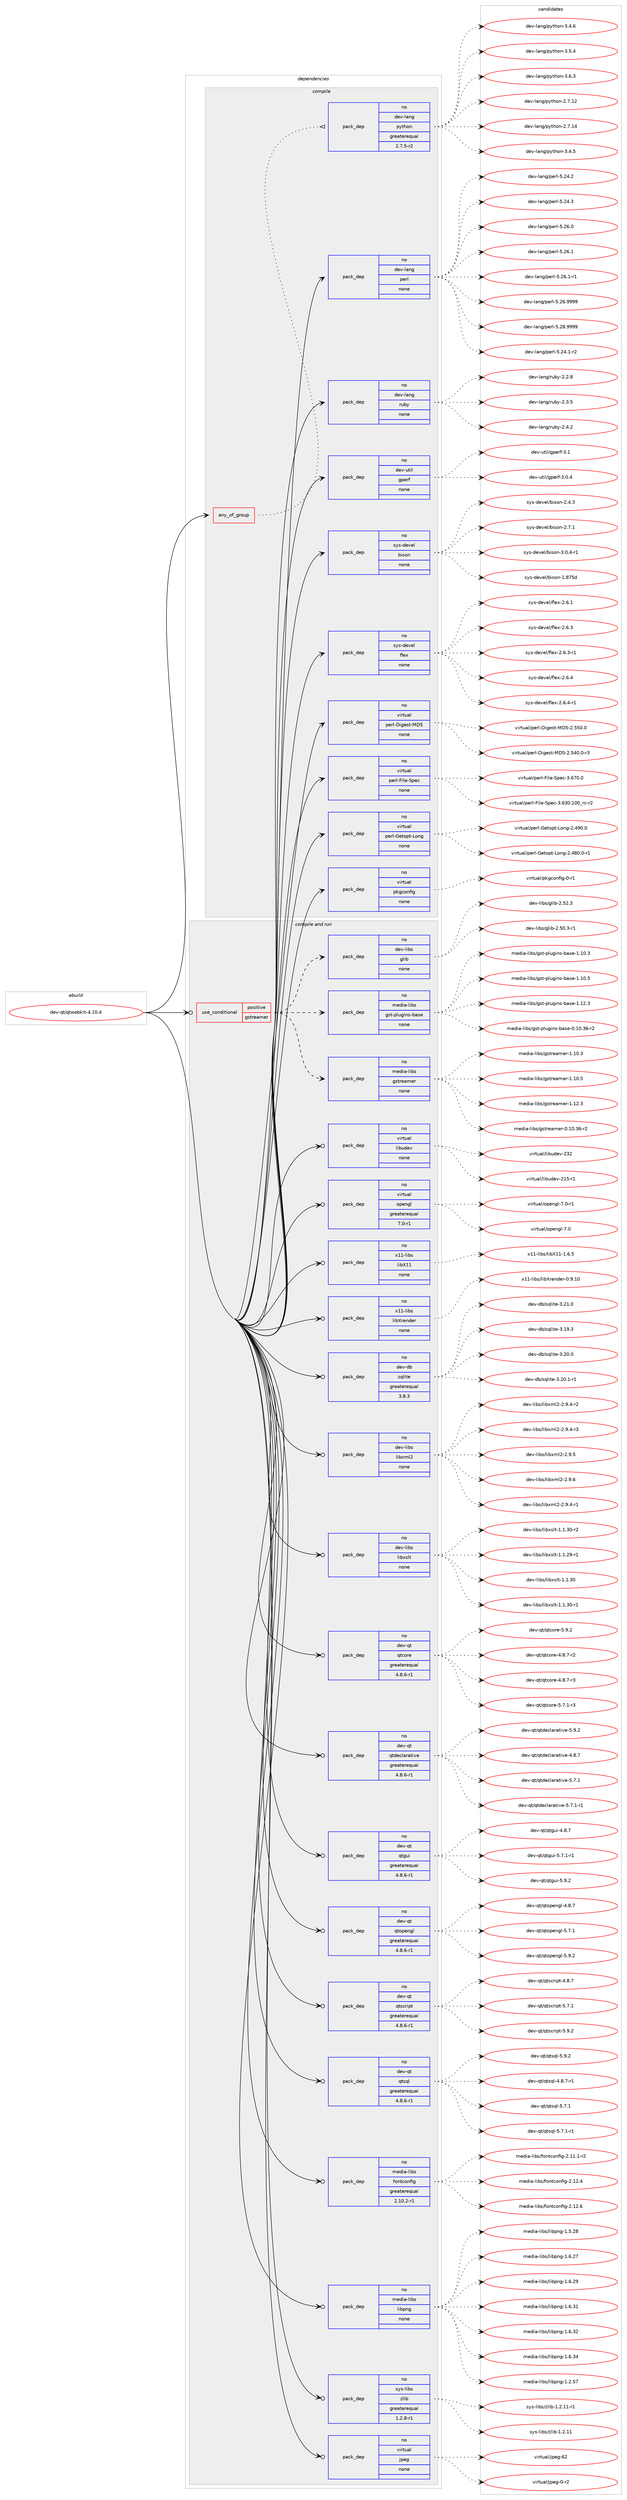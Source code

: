 digraph prolog {

# *************
# Graph options
# *************

newrank=true;
concentrate=true;
compound=true;
graph [rankdir=LR,fontname=Helvetica,fontsize=10,ranksep=1.5];#, ranksep=2.5, nodesep=0.2];
edge  [arrowhead=vee];
node  [fontname=Helvetica,fontsize=10];

# **********
# The ebuild
# **********

subgraph cluster_leftcol {
color=gray;
rank=same;
label=<<i>ebuild</i>>;
id [label="dev-qt/qtwebkit-4.10.4", color=red, width=4, href="../dev-qt/qtwebkit-4.10.4.svg"];
}

# ****************
# The dependencies
# ****************

subgraph cluster_midcol {
color=gray;
label=<<i>dependencies</i>>;
subgraph cluster_compile {
fillcolor="#eeeeee";
style=filled;
label=<<i>compile</i>>;
subgraph any3930 {
dependency196995 [label=<<TABLE BORDER="0" CELLBORDER="1" CELLSPACING="0" CELLPADDING="4"><TR><TD CELLPADDING="10">any_of_group</TD></TR></TABLE>>, shape=none, color=red];subgraph pack148371 {
dependency196996 [label=<<TABLE BORDER="0" CELLBORDER="1" CELLSPACING="0" CELLPADDING="4" WIDTH="220"><TR><TD ROWSPAN="6" CELLPADDING="30">pack_dep</TD></TR><TR><TD WIDTH="110">no</TD></TR><TR><TD>dev-lang</TD></TR><TR><TD>python</TD></TR><TR><TD>greaterequal</TD></TR><TR><TD>2.7.5-r2</TD></TR></TABLE>>, shape=none, color=blue];
}
dependency196995:e -> dependency196996:w [weight=20,style="dotted",arrowhead="oinv"];
}
id:e -> dependency196995:w [weight=20,style="solid",arrowhead="vee"];
subgraph pack148372 {
dependency196997 [label=<<TABLE BORDER="0" CELLBORDER="1" CELLSPACING="0" CELLPADDING="4" WIDTH="220"><TR><TD ROWSPAN="6" CELLPADDING="30">pack_dep</TD></TR><TR><TD WIDTH="110">no</TD></TR><TR><TD>dev-lang</TD></TR><TR><TD>perl</TD></TR><TR><TD>none</TD></TR><TR><TD></TD></TR></TABLE>>, shape=none, color=blue];
}
id:e -> dependency196997:w [weight=20,style="solid",arrowhead="vee"];
subgraph pack148373 {
dependency196998 [label=<<TABLE BORDER="0" CELLBORDER="1" CELLSPACING="0" CELLPADDING="4" WIDTH="220"><TR><TD ROWSPAN="6" CELLPADDING="30">pack_dep</TD></TR><TR><TD WIDTH="110">no</TD></TR><TR><TD>dev-lang</TD></TR><TR><TD>ruby</TD></TR><TR><TD>none</TD></TR><TR><TD></TD></TR></TABLE>>, shape=none, color=blue];
}
id:e -> dependency196998:w [weight=20,style="solid",arrowhead="vee"];
subgraph pack148374 {
dependency196999 [label=<<TABLE BORDER="0" CELLBORDER="1" CELLSPACING="0" CELLPADDING="4" WIDTH="220"><TR><TD ROWSPAN="6" CELLPADDING="30">pack_dep</TD></TR><TR><TD WIDTH="110">no</TD></TR><TR><TD>dev-util</TD></TR><TR><TD>gperf</TD></TR><TR><TD>none</TD></TR><TR><TD></TD></TR></TABLE>>, shape=none, color=blue];
}
id:e -> dependency196999:w [weight=20,style="solid",arrowhead="vee"];
subgraph pack148375 {
dependency197000 [label=<<TABLE BORDER="0" CELLBORDER="1" CELLSPACING="0" CELLPADDING="4" WIDTH="220"><TR><TD ROWSPAN="6" CELLPADDING="30">pack_dep</TD></TR><TR><TD WIDTH="110">no</TD></TR><TR><TD>sys-devel</TD></TR><TR><TD>bison</TD></TR><TR><TD>none</TD></TR><TR><TD></TD></TR></TABLE>>, shape=none, color=blue];
}
id:e -> dependency197000:w [weight=20,style="solid",arrowhead="vee"];
subgraph pack148376 {
dependency197001 [label=<<TABLE BORDER="0" CELLBORDER="1" CELLSPACING="0" CELLPADDING="4" WIDTH="220"><TR><TD ROWSPAN="6" CELLPADDING="30">pack_dep</TD></TR><TR><TD WIDTH="110">no</TD></TR><TR><TD>sys-devel</TD></TR><TR><TD>flex</TD></TR><TR><TD>none</TD></TR><TR><TD></TD></TR></TABLE>>, shape=none, color=blue];
}
id:e -> dependency197001:w [weight=20,style="solid",arrowhead="vee"];
subgraph pack148377 {
dependency197002 [label=<<TABLE BORDER="0" CELLBORDER="1" CELLSPACING="0" CELLPADDING="4" WIDTH="220"><TR><TD ROWSPAN="6" CELLPADDING="30">pack_dep</TD></TR><TR><TD WIDTH="110">no</TD></TR><TR><TD>virtual</TD></TR><TR><TD>perl-Digest-MD5</TD></TR><TR><TD>none</TD></TR><TR><TD></TD></TR></TABLE>>, shape=none, color=blue];
}
id:e -> dependency197002:w [weight=20,style="solid",arrowhead="vee"];
subgraph pack148378 {
dependency197003 [label=<<TABLE BORDER="0" CELLBORDER="1" CELLSPACING="0" CELLPADDING="4" WIDTH="220"><TR><TD ROWSPAN="6" CELLPADDING="30">pack_dep</TD></TR><TR><TD WIDTH="110">no</TD></TR><TR><TD>virtual</TD></TR><TR><TD>perl-File-Spec</TD></TR><TR><TD>none</TD></TR><TR><TD></TD></TR></TABLE>>, shape=none, color=blue];
}
id:e -> dependency197003:w [weight=20,style="solid",arrowhead="vee"];
subgraph pack148379 {
dependency197004 [label=<<TABLE BORDER="0" CELLBORDER="1" CELLSPACING="0" CELLPADDING="4" WIDTH="220"><TR><TD ROWSPAN="6" CELLPADDING="30">pack_dep</TD></TR><TR><TD WIDTH="110">no</TD></TR><TR><TD>virtual</TD></TR><TR><TD>perl-Getopt-Long</TD></TR><TR><TD>none</TD></TR><TR><TD></TD></TR></TABLE>>, shape=none, color=blue];
}
id:e -> dependency197004:w [weight=20,style="solid",arrowhead="vee"];
subgraph pack148380 {
dependency197005 [label=<<TABLE BORDER="0" CELLBORDER="1" CELLSPACING="0" CELLPADDING="4" WIDTH="220"><TR><TD ROWSPAN="6" CELLPADDING="30">pack_dep</TD></TR><TR><TD WIDTH="110">no</TD></TR><TR><TD>virtual</TD></TR><TR><TD>pkgconfig</TD></TR><TR><TD>none</TD></TR><TR><TD></TD></TR></TABLE>>, shape=none, color=blue];
}
id:e -> dependency197005:w [weight=20,style="solid",arrowhead="vee"];
}
subgraph cluster_compileandrun {
fillcolor="#eeeeee";
style=filled;
label=<<i>compile and run</i>>;
subgraph cond44648 {
dependency197006 [label=<<TABLE BORDER="0" CELLBORDER="1" CELLSPACING="0" CELLPADDING="4"><TR><TD ROWSPAN="3" CELLPADDING="10">use_conditional</TD></TR><TR><TD>positive</TD></TR><TR><TD>gstreamer</TD></TR></TABLE>>, shape=none, color=red];
subgraph pack148381 {
dependency197007 [label=<<TABLE BORDER="0" CELLBORDER="1" CELLSPACING="0" CELLPADDING="4" WIDTH="220"><TR><TD ROWSPAN="6" CELLPADDING="30">pack_dep</TD></TR><TR><TD WIDTH="110">no</TD></TR><TR><TD>dev-libs</TD></TR><TR><TD>glib</TD></TR><TR><TD>none</TD></TR><TR><TD></TD></TR></TABLE>>, shape=none, color=blue];
}
dependency197006:e -> dependency197007:w [weight=20,style="dashed",arrowhead="vee"];
subgraph pack148382 {
dependency197008 [label=<<TABLE BORDER="0" CELLBORDER="1" CELLSPACING="0" CELLPADDING="4" WIDTH="220"><TR><TD ROWSPAN="6" CELLPADDING="30">pack_dep</TD></TR><TR><TD WIDTH="110">no</TD></TR><TR><TD>media-libs</TD></TR><TR><TD>gstreamer</TD></TR><TR><TD>none</TD></TR><TR><TD></TD></TR></TABLE>>, shape=none, color=blue];
}
dependency197006:e -> dependency197008:w [weight=20,style="dashed",arrowhead="vee"];
subgraph pack148383 {
dependency197009 [label=<<TABLE BORDER="0" CELLBORDER="1" CELLSPACING="0" CELLPADDING="4" WIDTH="220"><TR><TD ROWSPAN="6" CELLPADDING="30">pack_dep</TD></TR><TR><TD WIDTH="110">no</TD></TR><TR><TD>media-libs</TD></TR><TR><TD>gst-plugins-base</TD></TR><TR><TD>none</TD></TR><TR><TD></TD></TR></TABLE>>, shape=none, color=blue];
}
dependency197006:e -> dependency197009:w [weight=20,style="dashed",arrowhead="vee"];
}
id:e -> dependency197006:w [weight=20,style="solid",arrowhead="odotvee"];
subgraph pack148384 {
dependency197010 [label=<<TABLE BORDER="0" CELLBORDER="1" CELLSPACING="0" CELLPADDING="4" WIDTH="220"><TR><TD ROWSPAN="6" CELLPADDING="30">pack_dep</TD></TR><TR><TD WIDTH="110">no</TD></TR><TR><TD>dev-db</TD></TR><TR><TD>sqlite</TD></TR><TR><TD>greaterequal</TD></TR><TR><TD>3.8.3</TD></TR></TABLE>>, shape=none, color=blue];
}
id:e -> dependency197010:w [weight=20,style="solid",arrowhead="odotvee"];
subgraph pack148385 {
dependency197011 [label=<<TABLE BORDER="0" CELLBORDER="1" CELLSPACING="0" CELLPADDING="4" WIDTH="220"><TR><TD ROWSPAN="6" CELLPADDING="30">pack_dep</TD></TR><TR><TD WIDTH="110">no</TD></TR><TR><TD>dev-libs</TD></TR><TR><TD>libxml2</TD></TR><TR><TD>none</TD></TR><TR><TD></TD></TR></TABLE>>, shape=none, color=blue];
}
id:e -> dependency197011:w [weight=20,style="solid",arrowhead="odotvee"];
subgraph pack148386 {
dependency197012 [label=<<TABLE BORDER="0" CELLBORDER="1" CELLSPACING="0" CELLPADDING="4" WIDTH="220"><TR><TD ROWSPAN="6" CELLPADDING="30">pack_dep</TD></TR><TR><TD WIDTH="110">no</TD></TR><TR><TD>dev-libs</TD></TR><TR><TD>libxslt</TD></TR><TR><TD>none</TD></TR><TR><TD></TD></TR></TABLE>>, shape=none, color=blue];
}
id:e -> dependency197012:w [weight=20,style="solid",arrowhead="odotvee"];
subgraph pack148387 {
dependency197013 [label=<<TABLE BORDER="0" CELLBORDER="1" CELLSPACING="0" CELLPADDING="4" WIDTH="220"><TR><TD ROWSPAN="6" CELLPADDING="30">pack_dep</TD></TR><TR><TD WIDTH="110">no</TD></TR><TR><TD>dev-qt</TD></TR><TR><TD>qtcore</TD></TR><TR><TD>greaterequal</TD></TR><TR><TD>4.8.6-r1</TD></TR></TABLE>>, shape=none, color=blue];
}
id:e -> dependency197013:w [weight=20,style="solid",arrowhead="odotvee"];
subgraph pack148388 {
dependency197014 [label=<<TABLE BORDER="0" CELLBORDER="1" CELLSPACING="0" CELLPADDING="4" WIDTH="220"><TR><TD ROWSPAN="6" CELLPADDING="30">pack_dep</TD></TR><TR><TD WIDTH="110">no</TD></TR><TR><TD>dev-qt</TD></TR><TR><TD>qtdeclarative</TD></TR><TR><TD>greaterequal</TD></TR><TR><TD>4.8.6-r1</TD></TR></TABLE>>, shape=none, color=blue];
}
id:e -> dependency197014:w [weight=20,style="solid",arrowhead="odotvee"];
subgraph pack148389 {
dependency197015 [label=<<TABLE BORDER="0" CELLBORDER="1" CELLSPACING="0" CELLPADDING="4" WIDTH="220"><TR><TD ROWSPAN="6" CELLPADDING="30">pack_dep</TD></TR><TR><TD WIDTH="110">no</TD></TR><TR><TD>dev-qt</TD></TR><TR><TD>qtgui</TD></TR><TR><TD>greaterequal</TD></TR><TR><TD>4.8.6-r1</TD></TR></TABLE>>, shape=none, color=blue];
}
id:e -> dependency197015:w [weight=20,style="solid",arrowhead="odotvee"];
subgraph pack148390 {
dependency197016 [label=<<TABLE BORDER="0" CELLBORDER="1" CELLSPACING="0" CELLPADDING="4" WIDTH="220"><TR><TD ROWSPAN="6" CELLPADDING="30">pack_dep</TD></TR><TR><TD WIDTH="110">no</TD></TR><TR><TD>dev-qt</TD></TR><TR><TD>qtopengl</TD></TR><TR><TD>greaterequal</TD></TR><TR><TD>4.8.6-r1</TD></TR></TABLE>>, shape=none, color=blue];
}
id:e -> dependency197016:w [weight=20,style="solid",arrowhead="odotvee"];
subgraph pack148391 {
dependency197017 [label=<<TABLE BORDER="0" CELLBORDER="1" CELLSPACING="0" CELLPADDING="4" WIDTH="220"><TR><TD ROWSPAN="6" CELLPADDING="30">pack_dep</TD></TR><TR><TD WIDTH="110">no</TD></TR><TR><TD>dev-qt</TD></TR><TR><TD>qtscript</TD></TR><TR><TD>greaterequal</TD></TR><TR><TD>4.8.6-r1</TD></TR></TABLE>>, shape=none, color=blue];
}
id:e -> dependency197017:w [weight=20,style="solid",arrowhead="odotvee"];
subgraph pack148392 {
dependency197018 [label=<<TABLE BORDER="0" CELLBORDER="1" CELLSPACING="0" CELLPADDING="4" WIDTH="220"><TR><TD ROWSPAN="6" CELLPADDING="30">pack_dep</TD></TR><TR><TD WIDTH="110">no</TD></TR><TR><TD>dev-qt</TD></TR><TR><TD>qtsql</TD></TR><TR><TD>greaterequal</TD></TR><TR><TD>4.8.6-r1</TD></TR></TABLE>>, shape=none, color=blue];
}
id:e -> dependency197018:w [weight=20,style="solid",arrowhead="odotvee"];
subgraph pack148393 {
dependency197019 [label=<<TABLE BORDER="0" CELLBORDER="1" CELLSPACING="0" CELLPADDING="4" WIDTH="220"><TR><TD ROWSPAN="6" CELLPADDING="30">pack_dep</TD></TR><TR><TD WIDTH="110">no</TD></TR><TR><TD>media-libs</TD></TR><TR><TD>fontconfig</TD></TR><TR><TD>greaterequal</TD></TR><TR><TD>2.10.2-r1</TD></TR></TABLE>>, shape=none, color=blue];
}
id:e -> dependency197019:w [weight=20,style="solid",arrowhead="odotvee"];
subgraph pack148394 {
dependency197020 [label=<<TABLE BORDER="0" CELLBORDER="1" CELLSPACING="0" CELLPADDING="4" WIDTH="220"><TR><TD ROWSPAN="6" CELLPADDING="30">pack_dep</TD></TR><TR><TD WIDTH="110">no</TD></TR><TR><TD>media-libs</TD></TR><TR><TD>libpng</TD></TR><TR><TD>none</TD></TR><TR><TD></TD></TR></TABLE>>, shape=none, color=blue];
}
id:e -> dependency197020:w [weight=20,style="solid",arrowhead="odotvee"];
subgraph pack148395 {
dependency197021 [label=<<TABLE BORDER="0" CELLBORDER="1" CELLSPACING="0" CELLPADDING="4" WIDTH="220"><TR><TD ROWSPAN="6" CELLPADDING="30">pack_dep</TD></TR><TR><TD WIDTH="110">no</TD></TR><TR><TD>sys-libs</TD></TR><TR><TD>zlib</TD></TR><TR><TD>greaterequal</TD></TR><TR><TD>1.2.8-r1</TD></TR></TABLE>>, shape=none, color=blue];
}
id:e -> dependency197021:w [weight=20,style="solid",arrowhead="odotvee"];
subgraph pack148396 {
dependency197022 [label=<<TABLE BORDER="0" CELLBORDER="1" CELLSPACING="0" CELLPADDING="4" WIDTH="220"><TR><TD ROWSPAN="6" CELLPADDING="30">pack_dep</TD></TR><TR><TD WIDTH="110">no</TD></TR><TR><TD>virtual</TD></TR><TR><TD>jpeg</TD></TR><TR><TD>none</TD></TR><TR><TD></TD></TR></TABLE>>, shape=none, color=blue];
}
id:e -> dependency197022:w [weight=20,style="solid",arrowhead="odotvee"];
subgraph pack148397 {
dependency197023 [label=<<TABLE BORDER="0" CELLBORDER="1" CELLSPACING="0" CELLPADDING="4" WIDTH="220"><TR><TD ROWSPAN="6" CELLPADDING="30">pack_dep</TD></TR><TR><TD WIDTH="110">no</TD></TR><TR><TD>virtual</TD></TR><TR><TD>libudev</TD></TR><TR><TD>none</TD></TR><TR><TD></TD></TR></TABLE>>, shape=none, color=blue];
}
id:e -> dependency197023:w [weight=20,style="solid",arrowhead="odotvee"];
subgraph pack148398 {
dependency197024 [label=<<TABLE BORDER="0" CELLBORDER="1" CELLSPACING="0" CELLPADDING="4" WIDTH="220"><TR><TD ROWSPAN="6" CELLPADDING="30">pack_dep</TD></TR><TR><TD WIDTH="110">no</TD></TR><TR><TD>virtual</TD></TR><TR><TD>opengl</TD></TR><TR><TD>greaterequal</TD></TR><TR><TD>7.0-r1</TD></TR></TABLE>>, shape=none, color=blue];
}
id:e -> dependency197024:w [weight=20,style="solid",arrowhead="odotvee"];
subgraph pack148399 {
dependency197025 [label=<<TABLE BORDER="0" CELLBORDER="1" CELLSPACING="0" CELLPADDING="4" WIDTH="220"><TR><TD ROWSPAN="6" CELLPADDING="30">pack_dep</TD></TR><TR><TD WIDTH="110">no</TD></TR><TR><TD>x11-libs</TD></TR><TR><TD>libX11</TD></TR><TR><TD>none</TD></TR><TR><TD></TD></TR></TABLE>>, shape=none, color=blue];
}
id:e -> dependency197025:w [weight=20,style="solid",arrowhead="odotvee"];
subgraph pack148400 {
dependency197026 [label=<<TABLE BORDER="0" CELLBORDER="1" CELLSPACING="0" CELLPADDING="4" WIDTH="220"><TR><TD ROWSPAN="6" CELLPADDING="30">pack_dep</TD></TR><TR><TD WIDTH="110">no</TD></TR><TR><TD>x11-libs</TD></TR><TR><TD>libXrender</TD></TR><TR><TD>none</TD></TR><TR><TD></TD></TR></TABLE>>, shape=none, color=blue];
}
id:e -> dependency197026:w [weight=20,style="solid",arrowhead="odotvee"];
}
subgraph cluster_run {
fillcolor="#eeeeee";
style=filled;
label=<<i>run</i>>;
}
}

# **************
# The candidates
# **************

subgraph cluster_choices {
rank=same;
color=gray;
label=<<i>candidates</i>>;

subgraph choice148371 {
color=black;
nodesep=1;
choice10010111845108971101034711212111610411111045504655464950 [label="dev-lang/python-2.7.12", color=red, width=4,href="../dev-lang/python-2.7.12.svg"];
choice10010111845108971101034711212111610411111045504655464952 [label="dev-lang/python-2.7.14", color=red, width=4,href="../dev-lang/python-2.7.14.svg"];
choice100101118451089711010347112121116104111110455146524653 [label="dev-lang/python-3.4.5", color=red, width=4,href="../dev-lang/python-3.4.5.svg"];
choice100101118451089711010347112121116104111110455146524654 [label="dev-lang/python-3.4.6", color=red, width=4,href="../dev-lang/python-3.4.6.svg"];
choice100101118451089711010347112121116104111110455146534652 [label="dev-lang/python-3.5.4", color=red, width=4,href="../dev-lang/python-3.5.4.svg"];
choice100101118451089711010347112121116104111110455146544651 [label="dev-lang/python-3.6.3", color=red, width=4,href="../dev-lang/python-3.6.3.svg"];
dependency196996:e -> choice10010111845108971101034711212111610411111045504655464950:w [style=dotted,weight="100"];
dependency196996:e -> choice10010111845108971101034711212111610411111045504655464952:w [style=dotted,weight="100"];
dependency196996:e -> choice100101118451089711010347112121116104111110455146524653:w [style=dotted,weight="100"];
dependency196996:e -> choice100101118451089711010347112121116104111110455146524654:w [style=dotted,weight="100"];
dependency196996:e -> choice100101118451089711010347112121116104111110455146534652:w [style=dotted,weight="100"];
dependency196996:e -> choice100101118451089711010347112121116104111110455146544651:w [style=dotted,weight="100"];
}
subgraph choice148372 {
color=black;
nodesep=1;
choice100101118451089711010347112101114108455346505246494511450 [label="dev-lang/perl-5.24.1-r2", color=red, width=4,href="../dev-lang/perl-5.24.1-r2.svg"];
choice10010111845108971101034711210111410845534650524650 [label="dev-lang/perl-5.24.2", color=red, width=4,href="../dev-lang/perl-5.24.2.svg"];
choice10010111845108971101034711210111410845534650524651 [label="dev-lang/perl-5.24.3", color=red, width=4,href="../dev-lang/perl-5.24.3.svg"];
choice10010111845108971101034711210111410845534650544648 [label="dev-lang/perl-5.26.0", color=red, width=4,href="../dev-lang/perl-5.26.0.svg"];
choice10010111845108971101034711210111410845534650544649 [label="dev-lang/perl-5.26.1", color=red, width=4,href="../dev-lang/perl-5.26.1.svg"];
choice100101118451089711010347112101114108455346505446494511449 [label="dev-lang/perl-5.26.1-r1", color=red, width=4,href="../dev-lang/perl-5.26.1-r1.svg"];
choice10010111845108971101034711210111410845534650544657575757 [label="dev-lang/perl-5.26.9999", color=red, width=4,href="../dev-lang/perl-5.26.9999.svg"];
choice10010111845108971101034711210111410845534650564657575757 [label="dev-lang/perl-5.28.9999", color=red, width=4,href="../dev-lang/perl-5.28.9999.svg"];
dependency196997:e -> choice100101118451089711010347112101114108455346505246494511450:w [style=dotted,weight="100"];
dependency196997:e -> choice10010111845108971101034711210111410845534650524650:w [style=dotted,weight="100"];
dependency196997:e -> choice10010111845108971101034711210111410845534650524651:w [style=dotted,weight="100"];
dependency196997:e -> choice10010111845108971101034711210111410845534650544648:w [style=dotted,weight="100"];
dependency196997:e -> choice10010111845108971101034711210111410845534650544649:w [style=dotted,weight="100"];
dependency196997:e -> choice100101118451089711010347112101114108455346505446494511449:w [style=dotted,weight="100"];
dependency196997:e -> choice10010111845108971101034711210111410845534650544657575757:w [style=dotted,weight="100"];
dependency196997:e -> choice10010111845108971101034711210111410845534650564657575757:w [style=dotted,weight="100"];
}
subgraph choice148373 {
color=black;
nodesep=1;
choice10010111845108971101034711411798121455046504656 [label="dev-lang/ruby-2.2.8", color=red, width=4,href="../dev-lang/ruby-2.2.8.svg"];
choice10010111845108971101034711411798121455046514653 [label="dev-lang/ruby-2.3.5", color=red, width=4,href="../dev-lang/ruby-2.3.5.svg"];
choice10010111845108971101034711411798121455046524650 [label="dev-lang/ruby-2.4.2", color=red, width=4,href="../dev-lang/ruby-2.4.2.svg"];
dependency196998:e -> choice10010111845108971101034711411798121455046504656:w [style=dotted,weight="100"];
dependency196998:e -> choice10010111845108971101034711411798121455046514653:w [style=dotted,weight="100"];
dependency196998:e -> choice10010111845108971101034711411798121455046524650:w [style=dotted,weight="100"];
}
subgraph choice148374 {
color=black;
nodesep=1;
choice1001011184511711610510847103112101114102455146484652 [label="dev-util/gperf-3.0.4", color=red, width=4,href="../dev-util/gperf-3.0.4.svg"];
choice100101118451171161051084710311210111410245514649 [label="dev-util/gperf-3.1", color=red, width=4,href="../dev-util/gperf-3.1.svg"];
dependency196999:e -> choice1001011184511711610510847103112101114102455146484652:w [style=dotted,weight="100"];
dependency196999:e -> choice100101118451171161051084710311210111410245514649:w [style=dotted,weight="100"];
}
subgraph choice148375 {
color=black;
nodesep=1;
choice115121115451001011181011084798105115111110454946565553100 [label="sys-devel/bison-1.875d", color=red, width=4,href="../sys-devel/bison-1.875d.svg"];
choice115121115451001011181011084798105115111110455046524651 [label="sys-devel/bison-2.4.3", color=red, width=4,href="../sys-devel/bison-2.4.3.svg"];
choice115121115451001011181011084798105115111110455046554649 [label="sys-devel/bison-2.7.1", color=red, width=4,href="../sys-devel/bison-2.7.1.svg"];
choice1151211154510010111810110847981051151111104551464846524511449 [label="sys-devel/bison-3.0.4-r1", color=red, width=4,href="../sys-devel/bison-3.0.4-r1.svg"];
dependency197000:e -> choice115121115451001011181011084798105115111110454946565553100:w [style=dotted,weight="100"];
dependency197000:e -> choice115121115451001011181011084798105115111110455046524651:w [style=dotted,weight="100"];
dependency197000:e -> choice115121115451001011181011084798105115111110455046554649:w [style=dotted,weight="100"];
dependency197000:e -> choice1151211154510010111810110847981051151111104551464846524511449:w [style=dotted,weight="100"];
}
subgraph choice148376 {
color=black;
nodesep=1;
choice1151211154510010111810110847102108101120455046544649 [label="sys-devel/flex-2.6.1", color=red, width=4,href="../sys-devel/flex-2.6.1.svg"];
choice1151211154510010111810110847102108101120455046544651 [label="sys-devel/flex-2.6.3", color=red, width=4,href="../sys-devel/flex-2.6.3.svg"];
choice11512111545100101118101108471021081011204550465446514511449 [label="sys-devel/flex-2.6.3-r1", color=red, width=4,href="../sys-devel/flex-2.6.3-r1.svg"];
choice1151211154510010111810110847102108101120455046544652 [label="sys-devel/flex-2.6.4", color=red, width=4,href="../sys-devel/flex-2.6.4.svg"];
choice11512111545100101118101108471021081011204550465446524511449 [label="sys-devel/flex-2.6.4-r1", color=red, width=4,href="../sys-devel/flex-2.6.4-r1.svg"];
dependency197001:e -> choice1151211154510010111810110847102108101120455046544649:w [style=dotted,weight="100"];
dependency197001:e -> choice1151211154510010111810110847102108101120455046544651:w [style=dotted,weight="100"];
dependency197001:e -> choice11512111545100101118101108471021081011204550465446514511449:w [style=dotted,weight="100"];
dependency197001:e -> choice1151211154510010111810110847102108101120455046544652:w [style=dotted,weight="100"];
dependency197001:e -> choice11512111545100101118101108471021081011204550465446524511449:w [style=dotted,weight="100"];
}
subgraph choice148377 {
color=black;
nodesep=1;
choice118105114116117971084711210111410845681051031011151164577685345504653524846484511451 [label="virtual/perl-Digest-MD5-2.540.0-r3", color=red, width=4,href="../virtual/perl-Digest-MD5-2.540.0-r3.svg"];
choice11810511411611797108471121011141084568105103101115116457768534550465353484648 [label="virtual/perl-Digest-MD5-2.550.0", color=red, width=4,href="../virtual/perl-Digest-MD5-2.550.0.svg"];
dependency197002:e -> choice118105114116117971084711210111410845681051031011151164577685345504653524846484511451:w [style=dotted,weight="100"];
dependency197002:e -> choice11810511411611797108471121011141084568105103101115116457768534550465353484648:w [style=dotted,weight="100"];
}
subgraph choice148378 {
color=black;
nodesep=1;
choice118105114116117971084711210111410845701051081014583112101994551465451484649484895114994511450 [label="virtual/perl-File-Spec-3.630.100_rc-r2", color=red, width=4,href="../virtual/perl-File-Spec-3.630.100_rc-r2.svg"];
choice118105114116117971084711210111410845701051081014583112101994551465455484648 [label="virtual/perl-File-Spec-3.670.0", color=red, width=4,href="../virtual/perl-File-Spec-3.670.0.svg"];
dependency197003:e -> choice118105114116117971084711210111410845701051081014583112101994551465451484649484895114994511450:w [style=dotted,weight="100"];
dependency197003:e -> choice118105114116117971084711210111410845701051081014583112101994551465455484648:w [style=dotted,weight="100"];
}
subgraph choice148379 {
color=black;
nodesep=1;
choice11810511411611797108471121011141084571101116111112116457611111010345504652564846484511449 [label="virtual/perl-Getopt-Long-2.480.0-r1", color=red, width=4,href="../virtual/perl-Getopt-Long-2.480.0-r1.svg"];
choice1181051141161179710847112101114108457110111611111211645761111101034550465257484648 [label="virtual/perl-Getopt-Long-2.490.0", color=red, width=4,href="../virtual/perl-Getopt-Long-2.490.0.svg"];
dependency197004:e -> choice11810511411611797108471121011141084571101116111112116457611111010345504652564846484511449:w [style=dotted,weight="100"];
dependency197004:e -> choice1181051141161179710847112101114108457110111611111211645761111101034550465257484648:w [style=dotted,weight="100"];
}
subgraph choice148380 {
color=black;
nodesep=1;
choice11810511411611797108471121071039911111010210510345484511449 [label="virtual/pkgconfig-0-r1", color=red, width=4,href="../virtual/pkgconfig-0-r1.svg"];
dependency197005:e -> choice11810511411611797108471121071039911111010210510345484511449:w [style=dotted,weight="100"];
}
subgraph choice148381 {
color=black;
nodesep=1;
choice10010111845108105981154710310810598455046534846514511449 [label="dev-libs/glib-2.50.3-r1", color=red, width=4,href="../dev-libs/glib-2.50.3-r1.svg"];
choice1001011184510810598115471031081059845504653504651 [label="dev-libs/glib-2.52.3", color=red, width=4,href="../dev-libs/glib-2.52.3.svg"];
dependency197007:e -> choice10010111845108105981154710310810598455046534846514511449:w [style=dotted,weight="100"];
dependency197007:e -> choice1001011184510810598115471031081059845504653504651:w [style=dotted,weight="100"];
}
subgraph choice148382 {
color=black;
nodesep=1;
choice109101100105974510810598115471031151161141019710910111445484649484651544511450 [label="media-libs/gstreamer-0.10.36-r2", color=red, width=4,href="../media-libs/gstreamer-0.10.36-r2.svg"];
choice109101100105974510810598115471031151161141019710910111445494649484651 [label="media-libs/gstreamer-1.10.3", color=red, width=4,href="../media-libs/gstreamer-1.10.3.svg"];
choice109101100105974510810598115471031151161141019710910111445494649484653 [label="media-libs/gstreamer-1.10.5", color=red, width=4,href="../media-libs/gstreamer-1.10.5.svg"];
choice109101100105974510810598115471031151161141019710910111445494649504651 [label="media-libs/gstreamer-1.12.3", color=red, width=4,href="../media-libs/gstreamer-1.12.3.svg"];
dependency197008:e -> choice109101100105974510810598115471031151161141019710910111445484649484651544511450:w [style=dotted,weight="100"];
dependency197008:e -> choice109101100105974510810598115471031151161141019710910111445494649484651:w [style=dotted,weight="100"];
dependency197008:e -> choice109101100105974510810598115471031151161141019710910111445494649484653:w [style=dotted,weight="100"];
dependency197008:e -> choice109101100105974510810598115471031151161141019710910111445494649504651:w [style=dotted,weight="100"];
}
subgraph choice148383 {
color=black;
nodesep=1;
choice109101100105974510810598115471031151164511210811710310511011545989711510145484649484651544511450 [label="media-libs/gst-plugins-base-0.10.36-r2", color=red, width=4,href="../media-libs/gst-plugins-base-0.10.36-r2.svg"];
choice109101100105974510810598115471031151164511210811710310511011545989711510145494649484651 [label="media-libs/gst-plugins-base-1.10.3", color=red, width=4,href="../media-libs/gst-plugins-base-1.10.3.svg"];
choice109101100105974510810598115471031151164511210811710310511011545989711510145494649484653 [label="media-libs/gst-plugins-base-1.10.5", color=red, width=4,href="../media-libs/gst-plugins-base-1.10.5.svg"];
choice109101100105974510810598115471031151164511210811710310511011545989711510145494649504651 [label="media-libs/gst-plugins-base-1.12.3", color=red, width=4,href="../media-libs/gst-plugins-base-1.12.3.svg"];
dependency197009:e -> choice109101100105974510810598115471031151164511210811710310511011545989711510145484649484651544511450:w [style=dotted,weight="100"];
dependency197009:e -> choice109101100105974510810598115471031151164511210811710310511011545989711510145494649484651:w [style=dotted,weight="100"];
dependency197009:e -> choice109101100105974510810598115471031151164511210811710310511011545989711510145494649484653:w [style=dotted,weight="100"];
dependency197009:e -> choice109101100105974510810598115471031151164511210811710310511011545989711510145494649504651:w [style=dotted,weight="100"];
}
subgraph choice148384 {
color=black;
nodesep=1;
choice10010111845100984711511310810511610145514649574651 [label="dev-db/sqlite-3.19.3", color=red, width=4,href="../dev-db/sqlite-3.19.3.svg"];
choice10010111845100984711511310810511610145514650484648 [label="dev-db/sqlite-3.20.0", color=red, width=4,href="../dev-db/sqlite-3.20.0.svg"];
choice100101118451009847115113108105116101455146504846494511449 [label="dev-db/sqlite-3.20.1-r1", color=red, width=4,href="../dev-db/sqlite-3.20.1-r1.svg"];
choice10010111845100984711511310810511610145514650494648 [label="dev-db/sqlite-3.21.0", color=red, width=4,href="../dev-db/sqlite-3.21.0.svg"];
dependency197010:e -> choice10010111845100984711511310810511610145514649574651:w [style=dotted,weight="100"];
dependency197010:e -> choice10010111845100984711511310810511610145514650484648:w [style=dotted,weight="100"];
dependency197010:e -> choice100101118451009847115113108105116101455146504846494511449:w [style=dotted,weight="100"];
dependency197010:e -> choice10010111845100984711511310810511610145514650494648:w [style=dotted,weight="100"];
}
subgraph choice148385 {
color=black;
nodesep=1;
choice10010111845108105981154710810598120109108504550465746524511449 [label="dev-libs/libxml2-2.9.4-r1", color=red, width=4,href="../dev-libs/libxml2-2.9.4-r1.svg"];
choice10010111845108105981154710810598120109108504550465746524511450 [label="dev-libs/libxml2-2.9.4-r2", color=red, width=4,href="../dev-libs/libxml2-2.9.4-r2.svg"];
choice10010111845108105981154710810598120109108504550465746524511451 [label="dev-libs/libxml2-2.9.4-r3", color=red, width=4,href="../dev-libs/libxml2-2.9.4-r3.svg"];
choice1001011184510810598115471081059812010910850455046574653 [label="dev-libs/libxml2-2.9.5", color=red, width=4,href="../dev-libs/libxml2-2.9.5.svg"];
choice1001011184510810598115471081059812010910850455046574654 [label="dev-libs/libxml2-2.9.6", color=red, width=4,href="../dev-libs/libxml2-2.9.6.svg"];
dependency197011:e -> choice10010111845108105981154710810598120109108504550465746524511449:w [style=dotted,weight="100"];
dependency197011:e -> choice10010111845108105981154710810598120109108504550465746524511450:w [style=dotted,weight="100"];
dependency197011:e -> choice10010111845108105981154710810598120109108504550465746524511451:w [style=dotted,weight="100"];
dependency197011:e -> choice1001011184510810598115471081059812010910850455046574653:w [style=dotted,weight="100"];
dependency197011:e -> choice1001011184510810598115471081059812010910850455046574654:w [style=dotted,weight="100"];
}
subgraph choice148386 {
color=black;
nodesep=1;
choice10010111845108105981154710810598120115108116454946494650574511449 [label="dev-libs/libxslt-1.1.29-r1", color=red, width=4,href="../dev-libs/libxslt-1.1.29-r1.svg"];
choice1001011184510810598115471081059812011510811645494649465148 [label="dev-libs/libxslt-1.1.30", color=red, width=4,href="../dev-libs/libxslt-1.1.30.svg"];
choice10010111845108105981154710810598120115108116454946494651484511449 [label="dev-libs/libxslt-1.1.30-r1", color=red, width=4,href="../dev-libs/libxslt-1.1.30-r1.svg"];
choice10010111845108105981154710810598120115108116454946494651484511450 [label="dev-libs/libxslt-1.1.30-r2", color=red, width=4,href="../dev-libs/libxslt-1.1.30-r2.svg"];
dependency197012:e -> choice10010111845108105981154710810598120115108116454946494650574511449:w [style=dotted,weight="100"];
dependency197012:e -> choice1001011184510810598115471081059812011510811645494649465148:w [style=dotted,weight="100"];
dependency197012:e -> choice10010111845108105981154710810598120115108116454946494651484511449:w [style=dotted,weight="100"];
dependency197012:e -> choice10010111845108105981154710810598120115108116454946494651484511450:w [style=dotted,weight="100"];
}
subgraph choice148387 {
color=black;
nodesep=1;
choice1001011184511311647113116991111141014552465646554511450 [label="dev-qt/qtcore-4.8.7-r2", color=red, width=4,href="../dev-qt/qtcore-4.8.7-r2.svg"];
choice1001011184511311647113116991111141014552465646554511451 [label="dev-qt/qtcore-4.8.7-r3", color=red, width=4,href="../dev-qt/qtcore-4.8.7-r3.svg"];
choice1001011184511311647113116991111141014553465546494511451 [label="dev-qt/qtcore-5.7.1-r3", color=red, width=4,href="../dev-qt/qtcore-5.7.1-r3.svg"];
choice100101118451131164711311699111114101455346574650 [label="dev-qt/qtcore-5.9.2", color=red, width=4,href="../dev-qt/qtcore-5.9.2.svg"];
dependency197013:e -> choice1001011184511311647113116991111141014552465646554511450:w [style=dotted,weight="100"];
dependency197013:e -> choice1001011184511311647113116991111141014552465646554511451:w [style=dotted,weight="100"];
dependency197013:e -> choice1001011184511311647113116991111141014553465546494511451:w [style=dotted,weight="100"];
dependency197013:e -> choice100101118451131164711311699111114101455346574650:w [style=dotted,weight="100"];
}
subgraph choice148388 {
color=black;
nodesep=1;
choice1001011184511311647113116100101991089711497116105118101455246564655 [label="dev-qt/qtdeclarative-4.8.7", color=red, width=4,href="../dev-qt/qtdeclarative-4.8.7.svg"];
choice1001011184511311647113116100101991089711497116105118101455346554649 [label="dev-qt/qtdeclarative-5.7.1", color=red, width=4,href="../dev-qt/qtdeclarative-5.7.1.svg"];
choice10010111845113116471131161001019910897114971161051181014553465546494511449 [label="dev-qt/qtdeclarative-5.7.1-r1", color=red, width=4,href="../dev-qt/qtdeclarative-5.7.1-r1.svg"];
choice1001011184511311647113116100101991089711497116105118101455346574650 [label="dev-qt/qtdeclarative-5.9.2", color=red, width=4,href="../dev-qt/qtdeclarative-5.9.2.svg"];
dependency197014:e -> choice1001011184511311647113116100101991089711497116105118101455246564655:w [style=dotted,weight="100"];
dependency197014:e -> choice1001011184511311647113116100101991089711497116105118101455346554649:w [style=dotted,weight="100"];
dependency197014:e -> choice10010111845113116471131161001019910897114971161051181014553465546494511449:w [style=dotted,weight="100"];
dependency197014:e -> choice1001011184511311647113116100101991089711497116105118101455346574650:w [style=dotted,weight="100"];
}
subgraph choice148389 {
color=black;
nodesep=1;
choice1001011184511311647113116103117105455246564655 [label="dev-qt/qtgui-4.8.7", color=red, width=4,href="../dev-qt/qtgui-4.8.7.svg"];
choice10010111845113116471131161031171054553465546494511449 [label="dev-qt/qtgui-5.7.1-r1", color=red, width=4,href="../dev-qt/qtgui-5.7.1-r1.svg"];
choice1001011184511311647113116103117105455346574650 [label="dev-qt/qtgui-5.9.2", color=red, width=4,href="../dev-qt/qtgui-5.9.2.svg"];
dependency197015:e -> choice1001011184511311647113116103117105455246564655:w [style=dotted,weight="100"];
dependency197015:e -> choice10010111845113116471131161031171054553465546494511449:w [style=dotted,weight="100"];
dependency197015:e -> choice1001011184511311647113116103117105455346574650:w [style=dotted,weight="100"];
}
subgraph choice148390 {
color=black;
nodesep=1;
choice1001011184511311647113116111112101110103108455246564655 [label="dev-qt/qtopengl-4.8.7", color=red, width=4,href="../dev-qt/qtopengl-4.8.7.svg"];
choice1001011184511311647113116111112101110103108455346554649 [label="dev-qt/qtopengl-5.7.1", color=red, width=4,href="../dev-qt/qtopengl-5.7.1.svg"];
choice1001011184511311647113116111112101110103108455346574650 [label="dev-qt/qtopengl-5.9.2", color=red, width=4,href="../dev-qt/qtopengl-5.9.2.svg"];
dependency197016:e -> choice1001011184511311647113116111112101110103108455246564655:w [style=dotted,weight="100"];
dependency197016:e -> choice1001011184511311647113116111112101110103108455346554649:w [style=dotted,weight="100"];
dependency197016:e -> choice1001011184511311647113116111112101110103108455346574650:w [style=dotted,weight="100"];
}
subgraph choice148391 {
color=black;
nodesep=1;
choice100101118451131164711311611599114105112116455246564655 [label="dev-qt/qtscript-4.8.7", color=red, width=4,href="../dev-qt/qtscript-4.8.7.svg"];
choice100101118451131164711311611599114105112116455346554649 [label="dev-qt/qtscript-5.7.1", color=red, width=4,href="../dev-qt/qtscript-5.7.1.svg"];
choice100101118451131164711311611599114105112116455346574650 [label="dev-qt/qtscript-5.9.2", color=red, width=4,href="../dev-qt/qtscript-5.9.2.svg"];
dependency197017:e -> choice100101118451131164711311611599114105112116455246564655:w [style=dotted,weight="100"];
dependency197017:e -> choice100101118451131164711311611599114105112116455346554649:w [style=dotted,weight="100"];
dependency197017:e -> choice100101118451131164711311611599114105112116455346574650:w [style=dotted,weight="100"];
}
subgraph choice148392 {
color=black;
nodesep=1;
choice10010111845113116471131161151131084552465646554511449 [label="dev-qt/qtsql-4.8.7-r1", color=red, width=4,href="../dev-qt/qtsql-4.8.7-r1.svg"];
choice1001011184511311647113116115113108455346554649 [label="dev-qt/qtsql-5.7.1", color=red, width=4,href="../dev-qt/qtsql-5.7.1.svg"];
choice10010111845113116471131161151131084553465546494511449 [label="dev-qt/qtsql-5.7.1-r1", color=red, width=4,href="../dev-qt/qtsql-5.7.1-r1.svg"];
choice1001011184511311647113116115113108455346574650 [label="dev-qt/qtsql-5.9.2", color=red, width=4,href="../dev-qt/qtsql-5.9.2.svg"];
dependency197018:e -> choice10010111845113116471131161151131084552465646554511449:w [style=dotted,weight="100"];
dependency197018:e -> choice1001011184511311647113116115113108455346554649:w [style=dotted,weight="100"];
dependency197018:e -> choice10010111845113116471131161151131084553465546494511449:w [style=dotted,weight="100"];
dependency197018:e -> choice1001011184511311647113116115113108455346574650:w [style=dotted,weight="100"];
}
subgraph choice148393 {
color=black;
nodesep=1;
choice1091011001059745108105981154710211111011699111110102105103455046494946494511450 [label="media-libs/fontconfig-2.11.1-r2", color=red, width=4,href="../media-libs/fontconfig-2.11.1-r2.svg"];
choice109101100105974510810598115471021111101169911111010210510345504649504652 [label="media-libs/fontconfig-2.12.4", color=red, width=4,href="../media-libs/fontconfig-2.12.4.svg"];
choice109101100105974510810598115471021111101169911111010210510345504649504654 [label="media-libs/fontconfig-2.12.6", color=red, width=4,href="../media-libs/fontconfig-2.12.6.svg"];
dependency197019:e -> choice1091011001059745108105981154710211111011699111110102105103455046494946494511450:w [style=dotted,weight="100"];
dependency197019:e -> choice109101100105974510810598115471021111101169911111010210510345504649504652:w [style=dotted,weight="100"];
dependency197019:e -> choice109101100105974510810598115471021111101169911111010210510345504649504654:w [style=dotted,weight="100"];
}
subgraph choice148394 {
color=black;
nodesep=1;
choice109101100105974510810598115471081059811211010345494650465355 [label="media-libs/libpng-1.2.57", color=red, width=4,href="../media-libs/libpng-1.2.57.svg"];
choice109101100105974510810598115471081059811211010345494653465056 [label="media-libs/libpng-1.5.28", color=red, width=4,href="../media-libs/libpng-1.5.28.svg"];
choice109101100105974510810598115471081059811211010345494654465055 [label="media-libs/libpng-1.6.27", color=red, width=4,href="../media-libs/libpng-1.6.27.svg"];
choice109101100105974510810598115471081059811211010345494654465057 [label="media-libs/libpng-1.6.29", color=red, width=4,href="../media-libs/libpng-1.6.29.svg"];
choice109101100105974510810598115471081059811211010345494654465149 [label="media-libs/libpng-1.6.31", color=red, width=4,href="../media-libs/libpng-1.6.31.svg"];
choice109101100105974510810598115471081059811211010345494654465150 [label="media-libs/libpng-1.6.32", color=red, width=4,href="../media-libs/libpng-1.6.32.svg"];
choice109101100105974510810598115471081059811211010345494654465152 [label="media-libs/libpng-1.6.34", color=red, width=4,href="../media-libs/libpng-1.6.34.svg"];
dependency197020:e -> choice109101100105974510810598115471081059811211010345494650465355:w [style=dotted,weight="100"];
dependency197020:e -> choice109101100105974510810598115471081059811211010345494653465056:w [style=dotted,weight="100"];
dependency197020:e -> choice109101100105974510810598115471081059811211010345494654465055:w [style=dotted,weight="100"];
dependency197020:e -> choice109101100105974510810598115471081059811211010345494654465057:w [style=dotted,weight="100"];
dependency197020:e -> choice109101100105974510810598115471081059811211010345494654465149:w [style=dotted,weight="100"];
dependency197020:e -> choice109101100105974510810598115471081059811211010345494654465150:w [style=dotted,weight="100"];
dependency197020:e -> choice109101100105974510810598115471081059811211010345494654465152:w [style=dotted,weight="100"];
}
subgraph choice148395 {
color=black;
nodesep=1;
choice1151211154510810598115471221081059845494650464949 [label="sys-libs/zlib-1.2.11", color=red, width=4,href="../sys-libs/zlib-1.2.11.svg"];
choice11512111545108105981154712210810598454946504649494511449 [label="sys-libs/zlib-1.2.11-r1", color=red, width=4,href="../sys-libs/zlib-1.2.11-r1.svg"];
dependency197021:e -> choice1151211154510810598115471221081059845494650464949:w [style=dotted,weight="100"];
dependency197021:e -> choice11512111545108105981154712210810598454946504649494511449:w [style=dotted,weight="100"];
}
subgraph choice148396 {
color=black;
nodesep=1;
choice118105114116117971084710611210110345484511450 [label="virtual/jpeg-0-r2", color=red, width=4,href="../virtual/jpeg-0-r2.svg"];
choice1181051141161179710847106112101103455450 [label="virtual/jpeg-62", color=red, width=4,href="../virtual/jpeg-62.svg"];
dependency197022:e -> choice118105114116117971084710611210110345484511450:w [style=dotted,weight="100"];
dependency197022:e -> choice1181051141161179710847106112101103455450:w [style=dotted,weight="100"];
}
subgraph choice148397 {
color=black;
nodesep=1;
choice118105114116117971084710810598117100101118455049534511449 [label="virtual/libudev-215-r1", color=red, width=4,href="../virtual/libudev-215-r1.svg"];
choice11810511411611797108471081059811710010111845505150 [label="virtual/libudev-232", color=red, width=4,href="../virtual/libudev-232.svg"];
dependency197023:e -> choice118105114116117971084710810598117100101118455049534511449:w [style=dotted,weight="100"];
dependency197023:e -> choice11810511411611797108471081059811710010111845505150:w [style=dotted,weight="100"];
}
subgraph choice148398 {
color=black;
nodesep=1;
choice118105114116117971084711111210111010310845554648 [label="virtual/opengl-7.0", color=red, width=4,href="../virtual/opengl-7.0.svg"];
choice1181051141161179710847111112101110103108455546484511449 [label="virtual/opengl-7.0-r1", color=red, width=4,href="../virtual/opengl-7.0-r1.svg"];
dependency197024:e -> choice118105114116117971084711111210111010310845554648:w [style=dotted,weight="100"];
dependency197024:e -> choice1181051141161179710847111112101110103108455546484511449:w [style=dotted,weight="100"];
}
subgraph choice148399 {
color=black;
nodesep=1;
choice120494945108105981154710810598884949454946544653 [label="x11-libs/libX11-1.6.5", color=red, width=4,href="../x11-libs/libX11-1.6.5.svg"];
dependency197025:e -> choice120494945108105981154710810598884949454946544653:w [style=dotted,weight="100"];
}
subgraph choice148400 {
color=black;
nodesep=1;
choice1204949451081059811547108105988811410111010010111445484657464948 [label="x11-libs/libXrender-0.9.10", color=red, width=4,href="../x11-libs/libXrender-0.9.10.svg"];
dependency197026:e -> choice1204949451081059811547108105988811410111010010111445484657464948:w [style=dotted,weight="100"];
}
}

}

